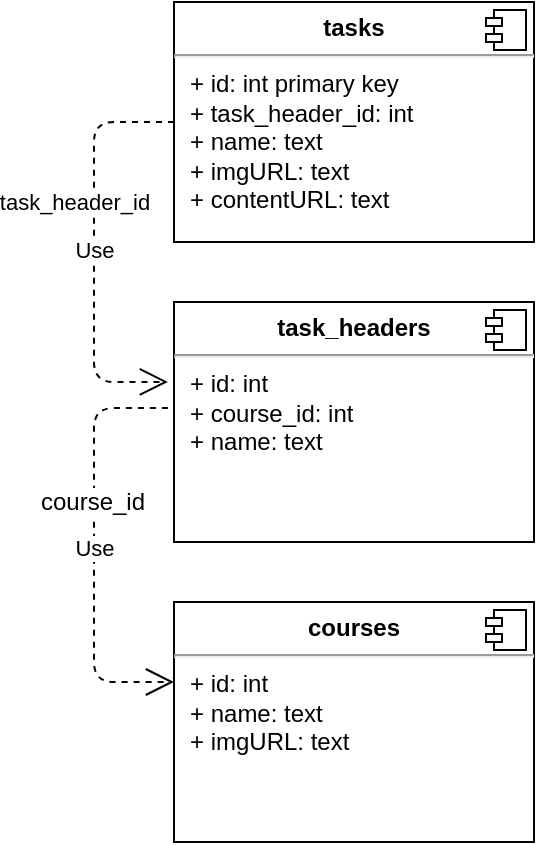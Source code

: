 <mxfile version="13.10.0" type="embed">
    <diagram id="j_iRWX0VE0W5cZyGPHJW" name="Page-1">
        <mxGraphModel dx="765" dy="964" grid="1" gridSize="10" guides="1" tooltips="1" connect="1" arrows="1" fold="1" page="1" pageScale="1" pageWidth="850" pageHeight="1100" math="0" shadow="0">
            <root>
                <mxCell id="0"/>
                <mxCell id="1" parent="0"/>
                <mxCell id="2" value="&lt;p style=&quot;margin: 0px ; margin-top: 6px ; text-align: center&quot;&gt;&lt;b&gt;tasks&lt;/b&gt;&lt;/p&gt;&lt;hr&gt;&lt;p style=&quot;margin: 0px ; margin-left: 8px&quot;&gt;+ id: int primary key&lt;br&gt;+ task_header_id: int&lt;br&gt;+ name: text&lt;br&gt;+ imgURL: text&lt;br&gt;+ contentURL: text&lt;/p&gt;" style="align=left;overflow=fill;html=1;dropTarget=0;" vertex="1" parent="1">
                    <mxGeometry x="120" y="160" width="180" height="120" as="geometry"/>
                </mxCell>
                <mxCell id="3" value="" style="shape=component;jettyWidth=8;jettyHeight=4;" vertex="1" parent="2">
                    <mxGeometry x="1" width="20" height="20" relative="1" as="geometry">
                        <mxPoint x="-24" y="4" as="offset"/>
                    </mxGeometry>
                </mxCell>
                <mxCell id="4" value="&lt;p style=&quot;margin: 0px ; margin-top: 6px ; text-align: center&quot;&gt;&lt;b&gt;task_headers&lt;/b&gt;&lt;/p&gt;&lt;hr&gt;&lt;p style=&quot;margin: 0px ; margin-left: 8px&quot;&gt;+ id: int&lt;/p&gt;&lt;p style=&quot;margin: 0px ; margin-left: 8px&quot;&gt;+ course_id: int&lt;br&gt;+ name: text&lt;/p&gt;" style="align=left;overflow=fill;html=1;dropTarget=0;" vertex="1" parent="1">
                    <mxGeometry x="120" y="310" width="180" height="120" as="geometry"/>
                </mxCell>
                <mxCell id="5" value="" style="shape=component;jettyWidth=8;jettyHeight=4;" vertex="1" parent="4">
                    <mxGeometry x="1" width="20" height="20" relative="1" as="geometry">
                        <mxPoint x="-24" y="4" as="offset"/>
                    </mxGeometry>
                </mxCell>
                <mxCell id="7" value="Use" style="endArrow=open;endSize=12;dashed=1;html=1;exitX=0;exitY=0.5;exitDx=0;exitDy=0;entryX=-0.017;entryY=0.333;entryDx=0;entryDy=0;entryPerimeter=0;" edge="1" parent="1" source="2" target="4">
                    <mxGeometry width="160" relative="1" as="geometry">
                        <mxPoint x="170" y="370" as="sourcePoint"/>
                        <mxPoint x="330" y="370" as="targetPoint"/>
                        <Array as="points">
                            <mxPoint x="80" y="220"/>
                            <mxPoint x="80" y="350"/>
                        </Array>
                    </mxGeometry>
                </mxCell>
                <mxCell id="8" value="task_header_id" style="edgeLabel;html=1;align=center;verticalAlign=middle;resizable=0;points=[];" vertex="1" connectable="0" parent="7">
                    <mxGeometry x="-0.43" relative="1" as="geometry">
                        <mxPoint x="-10" y="21" as="offset"/>
                    </mxGeometry>
                </mxCell>
                <mxCell id="9" value="&lt;p style=&quot;margin: 0px ; margin-top: 6px ; text-align: center&quot;&gt;&lt;b&gt;courses&lt;/b&gt;&lt;/p&gt;&lt;hr&gt;&lt;p style=&quot;margin: 0px ; margin-left: 8px&quot;&gt;+ id: int&lt;/p&gt;&lt;p style=&quot;margin: 0px ; margin-left: 8px&quot;&gt;+ name: text&lt;/p&gt;&lt;p style=&quot;margin: 0px ; margin-left: 8px&quot;&gt;+ imgURL: text&lt;/p&gt;" style="align=left;overflow=fill;html=1;dropTarget=0;" vertex="1" parent="1">
                    <mxGeometry x="120" y="460" width="180" height="120" as="geometry"/>
                </mxCell>
                <mxCell id="10" value="" style="shape=component;jettyWidth=8;jettyHeight=4;" vertex="1" parent="9">
                    <mxGeometry x="1" width="20" height="20" relative="1" as="geometry">
                        <mxPoint x="-24" y="4" as="offset"/>
                    </mxGeometry>
                </mxCell>
                <mxCell id="11" value="Use" style="endArrow=open;endSize=12;dashed=1;html=1;exitX=-0.017;exitY=0.442;exitDx=0;exitDy=0;exitPerimeter=0;" edge="1" parent="1" source="4">
                    <mxGeometry width="160" relative="1" as="geometry">
                        <mxPoint x="40" y="360" as="sourcePoint"/>
                        <mxPoint x="120" y="500" as="targetPoint"/>
                        <Array as="points">
                            <mxPoint x="80" y="363"/>
                            <mxPoint x="80" y="500"/>
                        </Array>
                    </mxGeometry>
                </mxCell>
                <mxCell id="12" value="&lt;span style=&quot;font-size: 12px ; text-align: left&quot;&gt;course_id&lt;/span&gt;" style="edgeLabel;html=1;align=center;verticalAlign=middle;resizable=0;points=[];" vertex="1" connectable="0" parent="11">
                    <mxGeometry x="-0.412" y="-1" relative="1" as="geometry">
                        <mxPoint y="20.94" as="offset"/>
                    </mxGeometry>
                </mxCell>
            </root>
        </mxGraphModel>
    </diagram>
</mxfile>
